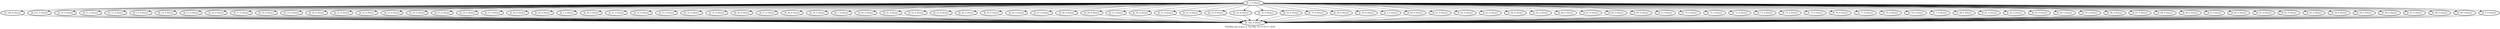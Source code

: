 digraph DAG {
    label="DAGMan Job status at Tue May 29 15:59:13 2018";

    "Jb_100_0" [shape=ellipse label="Jb_100_0 (Done)" style=bold];
    "Jb_101_0" [shape=ellipse label="Jb_101_0 (Done)" style=bold];
    "Jb_102_0" [shape=ellipse label="Jb_102_0 (Done)" style=bold];
    "Jb_10_0" [shape=ellipse label="Jb_10_0 (Done)" style=bold];
    "Jb_11_0" [shape=ellipse label="Jb_11_0 (Done)" style=bold];
    "Jb_12_0" [shape=ellipse label="Jb_12_0 (Done)" style=bold];
    "Jb_13_0" [shape=ellipse label="Jb_13_0 (Done)" style=bold];
    "Jb_14_0" [shape=ellipse label="Jb_14_0 (Done)" style=bold];
    "Jb_15_0" [shape=ellipse label="Jb_15_0 (Done)" style=bold];
    "Jb_16_0" [shape=ellipse label="Jb_16_0 (Done)" style=bold];
    "Jb_17_0" [shape=ellipse label="Jb_17_0 (Done)" style=bold];
    "Jb_18_0" [shape=ellipse label="Jb_18_0 (Done)" style=bold];
    "Jb_19_0" [shape=ellipse label="Jb_19_0 (Done)" style=bold];
    "Jb_1_0" [shape=ellipse label="Jb_1_0 (Done)" style=bold];
    "Jb_20_0" [shape=ellipse label="Jb_20_0 (Done)" style=bold];
    "Jb_21_0" [shape=ellipse label="Jb_21_0 (Done)" style=bold];
    "Jb_22_0" [shape=ellipse label="Jb_22_0 (Done)" style=bold];
    "Jb_23_0" [shape=ellipse label="Jb_23_0 (Done)" style=bold];
    "Jb_24_0" [shape=ellipse label="Jb_24_0 (Done)" style=bold];
    "Jb_25_0" [shape=ellipse label="Jb_25_0 (Done)" style=bold];
    "Jb_26_0" [shape=ellipse label="Jb_26_0 (Done)" style=bold];
    "Jb_27_0" [shape=ellipse label="Jb_27_0 (Done)" style=bold];
    "Jb_28_0" [shape=ellipse label="Jb_28_0 (Done)" style=bold];
    "Jb_29_0" [shape=ellipse label="Jb_29_0 (Done)" style=bold];
    "Jb_2_0" [shape=ellipse label="Jb_2_0 (Done)" style=bold];
    "Jb_30_0" [shape=ellipse label="Jb_30_0 (Done)" style=bold];
    "Jb_31_0" [shape=ellipse label="Jb_31_0 (Done)" style=bold];
    "Jb_32_0" [shape=ellipse label="Jb_32_0 (Done)" style=bold];
    "Jb_33_0" [shape=ellipse label="Jb_33_0 (Done)" style=bold];
    "Jb_34_0" [shape=ellipse label="Jb_34_0 (Done)" style=bold];
    "Jb_35_0" [shape=ellipse label="Jb_35_0 (Done)" style=bold];
    "Jb_36_0" [shape=ellipse label="Jb_36_0 (Done)" style=bold];
    "Jb_37_0" [shape=ellipse label="Jb_37_0 (Done)" style=bold];
    "Jb_38_0" [shape=ellipse label="Jb_38_0 (Done)" style=bold];
    "Jb_39_0" [shape=ellipse label="Jb_39_0 (Done)" style=bold];
    "Jb_3_0" [shape=ellipse label="Jb_3_0 (Done)" style=bold];
    "Jb_40_0" [shape=ellipse label="Jb_40_0 (Done)" style=bold];
    "Jb_41_0" [shape=ellipse label="Jb_41_0 (Done)" style=bold];
    "Jb_42_0" [shape=ellipse label="Jb_42_0 (Done)" style=bold];
    "Jb_43_0" [shape=ellipse label="Jb_43_0 (Done)" style=bold];
    "Jb_44_0" [shape=ellipse label="Jb_44_0 (Done)" style=bold];
    "Jb_45_0" [shape=ellipse label="Jb_45_0 (Done)" style=bold];
    "Jb_46_0" [shape=ellipse label="Jb_46_0 (Done)" style=bold];
    "Jb_47_0" [shape=ellipse label="Jb_47_0 (Done)" style=bold];
    "Jb_48_0" [shape=ellipse label="Jb_48_0 (Done)" style=bold];
    "Jb_49_0" [shape=ellipse label="Jb_49_0 (Done)" style=bold];
    "Jb_4_0" [shape=ellipse label="Jb_4_0 (Done)" style=bold];
    "Jb_50_0" [shape=ellipse label="Jb_50_0 (Done)" style=bold];
    "Jb_51_0" [shape=ellipse label="Jb_51_0 (Done)" style=bold];
    "Jb_52_0" [shape=ellipse label="Jb_52_0 (Done)" style=bold];
    "Jb_53_0" [shape=ellipse label="Jb_53_0 (Done)" style=bold];
    "Jb_54_0" [shape=ellipse label="Jb_54_0 (Done)" style=bold];
    "Jb_55_0" [shape=ellipse label="Jb_55_0 (Done)" style=bold];
    "Jb_56_0" [shape=ellipse label="Jb_56_0 (Done)" style=bold];
    "Jb_57_0" [shape=ellipse label="Jb_57_0 (Done)" style=bold];
    "Jb_58_0" [shape=ellipse label="Jb_58_0 (Done)" style=bold];
    "Jb_59_0" [shape=ellipse label="Jb_59_0 (Done)" style=bold];
    "Jb_5_0" [shape=ellipse label="Jb_5_0 (Done)" style=bold];
    "Jb_60_0" [shape=ellipse label="Jb_60_0 (Done)" style=bold];
    "Jb_61_0" [shape=ellipse label="Jb_61_0 (Done)" style=bold];
    "Jb_62_0" [shape=ellipse label="Jb_62_0 (Done)" style=bold];
    "Jb_63_0" [shape=ellipse label="Jb_63_0 (Done)" style=bold];
    "Jb_64_0" [shape=ellipse label="Jb_64_0 (Done)" style=bold];
    "Jb_65_0" [shape=ellipse label="Jb_65_0 (Done)" style=bold];
    "Jb_66_0" [shape=ellipse label="Jb_66_0 (Done)" style=bold];
    "Jb_67_0" [shape=ellipse label="Jb_67_0 (Done)" style=bold];
    "Jb_68_0" [shape=ellipse label="Jb_68_0 (Done)" style=bold];
    "Jb_69_0" [shape=ellipse label="Jb_69_0 (Done)" style=bold];
    "Jb_6_0" [shape=ellipse label="Jb_6_0 (Done)" style=bold];
    "Jb_70_0" [shape=ellipse label="Jb_70_0 (Done)" style=bold];
    "Jb_71_0" [shape=ellipse label="Jb_71_0 (Done)" style=bold];
    "Jb_72_0" [shape=ellipse label="Jb_72_0 (Done)" style=bold];
    "Jb_73_0" [shape=ellipse label="Jb_73_0 (Done)" style=bold];
    "Jb_74_0" [shape=ellipse label="Jb_74_0 (Done)" style=bold];
    "Jb_75_0" [shape=ellipse label="Jb_75_0 (Done)" style=bold];
    "Jb_76_0" [shape=ellipse label="Jb_76_0 (Done)" style=bold];
    "Jb_77_0" [shape=ellipse label="Jb_77_0 (Done)" style=bold];
    "Jb_78_0" [shape=ellipse label="Jb_78_0 (Done)" style=bold];
    "Jb_79_0" [shape=ellipse label="Jb_79_0 (Done)" style=bold];
    "Jb_7_0" [shape=ellipse label="Jb_7_0 (Done)" style=bold];
    "Jb_80_0" [shape=ellipse label="Jb_80_0 (Done)" style=bold];
    "Jb_81_0" [shape=ellipse label="Jb_81_0 (Done)" style=bold];
    "Jb_82_0" [shape=ellipse label="Jb_82_0 (Done)" style=bold];
    "Jb_83_0" [shape=ellipse label="Jb_83_0 (Done)" style=bold];
    "Jb_84_0" [shape=ellipse label="Jb_84_0 (Done)" style=bold];
    "Jb_85_0" [shape=ellipse label="Jb_85_0 (Done)" style=bold];
    "Jb_86_0" [shape=ellipse label="Jb_86_0 (Done)" style=bold];
    "Jb_87_0" [shape=ellipse label="Jb_87_0 (Done)" style=bold];
    "Jb_88_0" [shape=ellipse label="Jb_88_0 (Done)" style=bold];
    "Jb_89_0" [shape=ellipse label="Jb_89_0 (Done)" style=bold];
    "Jb_8_0" [shape=ellipse label="Jb_8_0 (Done)" style=bold];
    "Jb_90_0" [shape=ellipse label="Jb_90_0 (Done)" style=bold];
    "Jb_91_0" [shape=ellipse label="Jb_91_0 (Done)" style=bold];
    "Jb_92_0" [shape=ellipse label="Jb_92_0 (Done)" style=bold];
    "Jb_93_0" [shape=ellipse label="Jb_93_0 (Done)" style=bold];
    "Jb_94_0" [shape=ellipse label="Jb_94_0 (Done)" style=bold];
    "Jb_95_0" [shape=ellipse label="Jb_95_0 (Done)" style=bold];
    "Jb_96_0" [shape=ellipse label="Jb_96_0 (Done)" style=bold];
    "Jb_97_0" [shape=ellipse label="Jb_97_0 (Done)" style=bold];
    "Jb_98_0" [shape=ellipse label="Jb_98_0 (Done)" style=bold];
    "Jb_99_0" [shape=ellipse label="Jb_99_0 (Done)" style=bold];
    "Jb_9_0" [shape=ellipse label="Jb_9_0 (Done)" style=bold];

    "Jb_100_0" -> "Jb_102_0";
    "Jb_101_0" -> "Jb_102_0";
    "Jb_10_0" -> "Jb_102_0";
    "Jb_11_0" -> "Jb_102_0";
    "Jb_12_0" -> "Jb_102_0";
    "Jb_13_0" -> "Jb_102_0";
    "Jb_14_0" -> "Jb_102_0";
    "Jb_15_0" -> "Jb_102_0";
    "Jb_16_0" -> "Jb_102_0";
    "Jb_17_0" -> "Jb_102_0";
    "Jb_18_0" -> "Jb_102_0";
    "Jb_19_0" -> "Jb_102_0";
    "Jb_1_0" -> "Jb_100_0";
    "Jb_1_0" -> "Jb_101_0";
    "Jb_1_0" -> "Jb_10_0";
    "Jb_1_0" -> "Jb_11_0";
    "Jb_1_0" -> "Jb_12_0";
    "Jb_1_0" -> "Jb_13_0";
    "Jb_1_0" -> "Jb_14_0";
    "Jb_1_0" -> "Jb_15_0";
    "Jb_1_0" -> "Jb_16_0";
    "Jb_1_0" -> "Jb_17_0";
    "Jb_1_0" -> "Jb_18_0";
    "Jb_1_0" -> "Jb_19_0";
    "Jb_1_0" -> "Jb_20_0";
    "Jb_1_0" -> "Jb_21_0";
    "Jb_1_0" -> "Jb_22_0";
    "Jb_1_0" -> "Jb_23_0";
    "Jb_1_0" -> "Jb_24_0";
    "Jb_1_0" -> "Jb_25_0";
    "Jb_1_0" -> "Jb_26_0";
    "Jb_1_0" -> "Jb_27_0";
    "Jb_1_0" -> "Jb_28_0";
    "Jb_1_0" -> "Jb_29_0";
    "Jb_1_0" -> "Jb_2_0";
    "Jb_1_0" -> "Jb_30_0";
    "Jb_1_0" -> "Jb_31_0";
    "Jb_1_0" -> "Jb_32_0";
    "Jb_1_0" -> "Jb_33_0";
    "Jb_1_0" -> "Jb_34_0";
    "Jb_1_0" -> "Jb_35_0";
    "Jb_1_0" -> "Jb_36_0";
    "Jb_1_0" -> "Jb_37_0";
    "Jb_1_0" -> "Jb_38_0";
    "Jb_1_0" -> "Jb_39_0";
    "Jb_1_0" -> "Jb_3_0";
    "Jb_1_0" -> "Jb_40_0";
    "Jb_1_0" -> "Jb_41_0";
    "Jb_1_0" -> "Jb_42_0";
    "Jb_1_0" -> "Jb_43_0";
    "Jb_1_0" -> "Jb_44_0";
    "Jb_1_0" -> "Jb_45_0";
    "Jb_1_0" -> "Jb_46_0";
    "Jb_1_0" -> "Jb_47_0";
    "Jb_1_0" -> "Jb_48_0";
    "Jb_1_0" -> "Jb_49_0";
    "Jb_1_0" -> "Jb_4_0";
    "Jb_1_0" -> "Jb_50_0";
    "Jb_1_0" -> "Jb_51_0";
    "Jb_1_0" -> "Jb_52_0";
    "Jb_1_0" -> "Jb_53_0";
    "Jb_1_0" -> "Jb_54_0";
    "Jb_1_0" -> "Jb_55_0";
    "Jb_1_0" -> "Jb_56_0";
    "Jb_1_0" -> "Jb_57_0";
    "Jb_1_0" -> "Jb_58_0";
    "Jb_1_0" -> "Jb_59_0";
    "Jb_1_0" -> "Jb_5_0";
    "Jb_1_0" -> "Jb_60_0";
    "Jb_1_0" -> "Jb_61_0";
    "Jb_1_0" -> "Jb_62_0";
    "Jb_1_0" -> "Jb_63_0";
    "Jb_1_0" -> "Jb_64_0";
    "Jb_1_0" -> "Jb_65_0";
    "Jb_1_0" -> "Jb_66_0";
    "Jb_1_0" -> "Jb_67_0";
    "Jb_1_0" -> "Jb_68_0";
    "Jb_1_0" -> "Jb_69_0";
    "Jb_1_0" -> "Jb_6_0";
    "Jb_1_0" -> "Jb_70_0";
    "Jb_1_0" -> "Jb_71_0";
    "Jb_1_0" -> "Jb_72_0";
    "Jb_1_0" -> "Jb_73_0";
    "Jb_1_0" -> "Jb_74_0";
    "Jb_1_0" -> "Jb_75_0";
    "Jb_1_0" -> "Jb_76_0";
    "Jb_1_0" -> "Jb_77_0";
    "Jb_1_0" -> "Jb_78_0";
    "Jb_1_0" -> "Jb_79_0";
    "Jb_1_0" -> "Jb_7_0";
    "Jb_1_0" -> "Jb_80_0";
    "Jb_1_0" -> "Jb_81_0";
    "Jb_1_0" -> "Jb_82_0";
    "Jb_1_0" -> "Jb_83_0";
    "Jb_1_0" -> "Jb_84_0";
    "Jb_1_0" -> "Jb_85_0";
    "Jb_1_0" -> "Jb_86_0";
    "Jb_1_0" -> "Jb_87_0";
    "Jb_1_0" -> "Jb_88_0";
    "Jb_1_0" -> "Jb_89_0";
    "Jb_1_0" -> "Jb_8_0";
    "Jb_1_0" -> "Jb_90_0";
    "Jb_1_0" -> "Jb_91_0";
    "Jb_1_0" -> "Jb_92_0";
    "Jb_1_0" -> "Jb_93_0";
    "Jb_1_0" -> "Jb_94_0";
    "Jb_1_0" -> "Jb_95_0";
    "Jb_1_0" -> "Jb_96_0";
    "Jb_1_0" -> "Jb_97_0";
    "Jb_1_0" -> "Jb_98_0";
    "Jb_1_0" -> "Jb_99_0";
    "Jb_1_0" -> "Jb_9_0";
    "Jb_20_0" -> "Jb_102_0";
    "Jb_21_0" -> "Jb_102_0";
    "Jb_22_0" -> "Jb_102_0";
    "Jb_23_0" -> "Jb_102_0";
    "Jb_24_0" -> "Jb_102_0";
    "Jb_25_0" -> "Jb_102_0";
    "Jb_26_0" -> "Jb_102_0";
    "Jb_27_0" -> "Jb_102_0";
    "Jb_28_0" -> "Jb_102_0";
    "Jb_29_0" -> "Jb_102_0";
    "Jb_2_0" -> "Jb_102_0";
    "Jb_30_0" -> "Jb_102_0";
    "Jb_31_0" -> "Jb_102_0";
    "Jb_32_0" -> "Jb_102_0";
    "Jb_33_0" -> "Jb_102_0";
    "Jb_34_0" -> "Jb_102_0";
    "Jb_35_0" -> "Jb_102_0";
    "Jb_36_0" -> "Jb_102_0";
    "Jb_37_0" -> "Jb_102_0";
    "Jb_38_0" -> "Jb_102_0";
    "Jb_39_0" -> "Jb_102_0";
    "Jb_3_0" -> "Jb_102_0";
    "Jb_40_0" -> "Jb_102_0";
    "Jb_41_0" -> "Jb_102_0";
    "Jb_42_0" -> "Jb_102_0";
    "Jb_43_0" -> "Jb_102_0";
    "Jb_44_0" -> "Jb_102_0";
    "Jb_45_0" -> "Jb_102_0";
    "Jb_46_0" -> "Jb_102_0";
    "Jb_47_0" -> "Jb_102_0";
    "Jb_48_0" -> "Jb_102_0";
    "Jb_49_0" -> "Jb_102_0";
    "Jb_4_0" -> "Jb_102_0";
    "Jb_50_0" -> "Jb_102_0";
    "Jb_51_0" -> "Jb_102_0";
    "Jb_52_0" -> "Jb_102_0";
    "Jb_53_0" -> "Jb_102_0";
    "Jb_54_0" -> "Jb_102_0";
    "Jb_55_0" -> "Jb_102_0";
    "Jb_56_0" -> "Jb_102_0";
    "Jb_57_0" -> "Jb_102_0";
    "Jb_58_0" -> "Jb_102_0";
    "Jb_59_0" -> "Jb_102_0";
    "Jb_5_0" -> "Jb_102_0";
    "Jb_60_0" -> "Jb_102_0";
    "Jb_61_0" -> "Jb_102_0";
    "Jb_62_0" -> "Jb_102_0";
    "Jb_63_0" -> "Jb_102_0";
    "Jb_64_0" -> "Jb_102_0";
    "Jb_65_0" -> "Jb_102_0";
    "Jb_66_0" -> "Jb_102_0";
    "Jb_67_0" -> "Jb_102_0";
    "Jb_68_0" -> "Jb_102_0";
    "Jb_69_0" -> "Jb_102_0";
    "Jb_6_0" -> "Jb_102_0";
    "Jb_70_0" -> "Jb_102_0";
    "Jb_71_0" -> "Jb_102_0";
    "Jb_72_0" -> "Jb_102_0";
    "Jb_73_0" -> "Jb_102_0";
    "Jb_74_0" -> "Jb_102_0";
    "Jb_75_0" -> "Jb_102_0";
    "Jb_76_0" -> "Jb_102_0";
    "Jb_77_0" -> "Jb_102_0";
    "Jb_78_0" -> "Jb_102_0";
    "Jb_79_0" -> "Jb_102_0";
    "Jb_7_0" -> "Jb_102_0";
    "Jb_80_0" -> "Jb_102_0";
    "Jb_81_0" -> "Jb_102_0";
    "Jb_82_0" -> "Jb_102_0";
    "Jb_83_0" -> "Jb_102_0";
    "Jb_84_0" -> "Jb_102_0";
    "Jb_85_0" -> "Jb_102_0";
    "Jb_86_0" -> "Jb_102_0";
    "Jb_87_0" -> "Jb_102_0";
    "Jb_88_0" -> "Jb_102_0";
    "Jb_89_0" -> "Jb_102_0";
    "Jb_8_0" -> "Jb_102_0";
    "Jb_90_0" -> "Jb_102_0";
    "Jb_91_0" -> "Jb_102_0";
    "Jb_92_0" -> "Jb_102_0";
    "Jb_93_0" -> "Jb_102_0";
    "Jb_94_0" -> "Jb_102_0";
    "Jb_95_0" -> "Jb_102_0";
    "Jb_96_0" -> "Jb_102_0";
    "Jb_97_0" -> "Jb_102_0";
    "Jb_98_0" -> "Jb_102_0";
    "Jb_99_0" -> "Jb_102_0";
    "Jb_9_0" -> "Jb_102_0";
}
